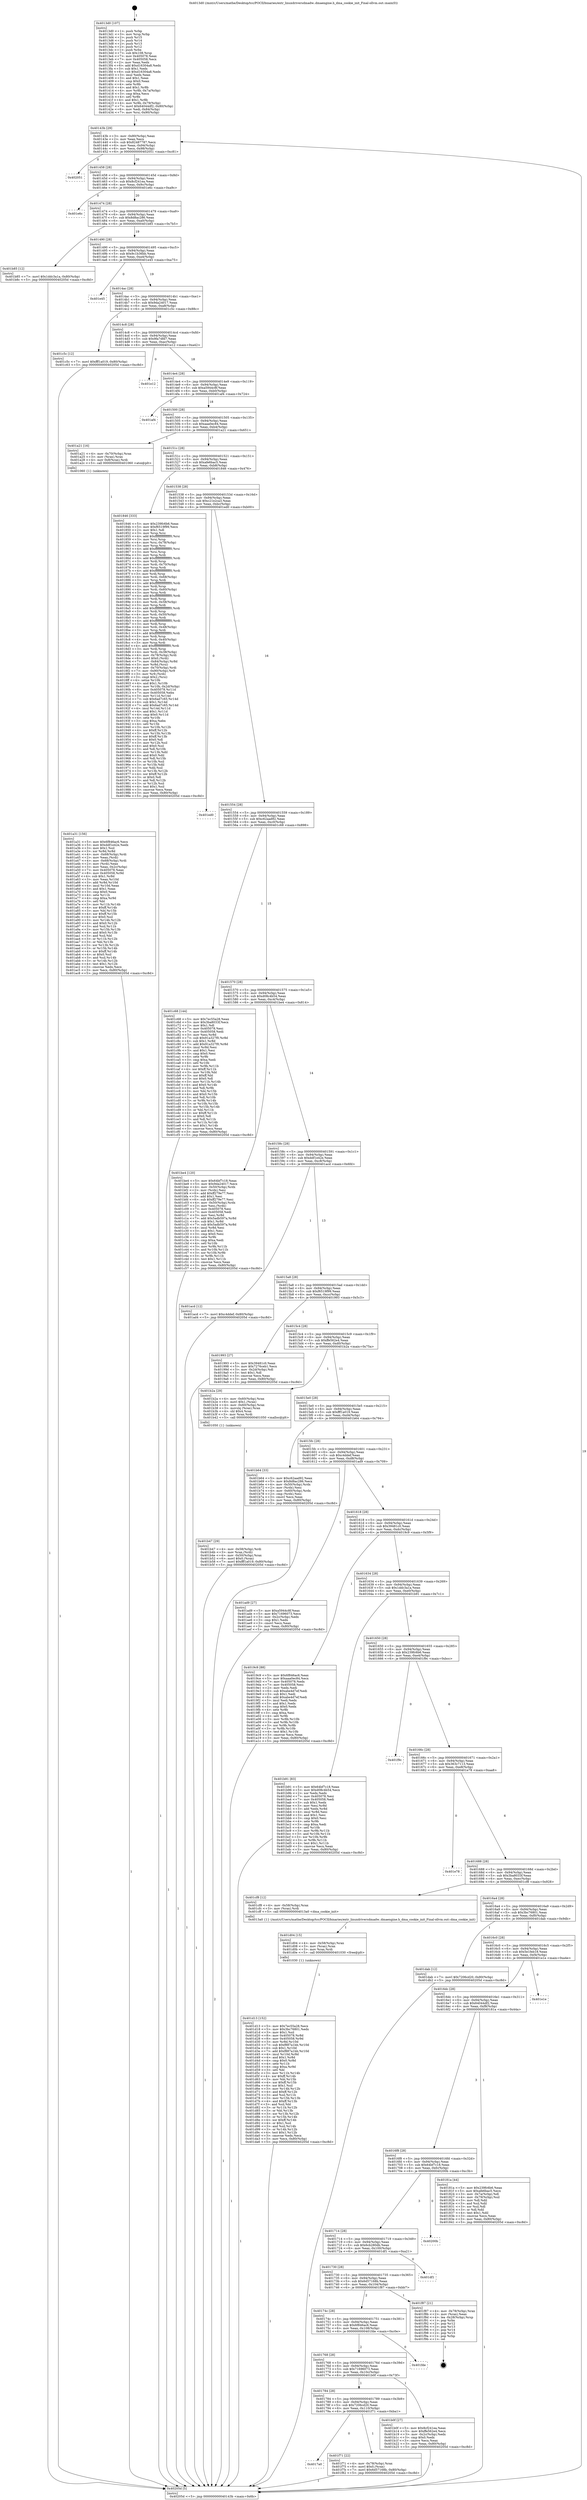 digraph "0x4013d0" {
  label = "0x4013d0 (/mnt/c/Users/mathe/Desktop/tcc/POCII/binaries/extr_linuxdriversdmadw..dmaengine.h_dma_cookie_init_Final-ollvm.out::main(0))"
  labelloc = "t"
  node[shape=record]

  Entry [label="",width=0.3,height=0.3,shape=circle,fillcolor=black,style=filled]
  "0x40143b" [label="{
     0x40143b [29]\l
     | [instrs]\l
     &nbsp;&nbsp;0x40143b \<+3\>: mov -0x80(%rbp),%eax\l
     &nbsp;&nbsp;0x40143e \<+2\>: mov %eax,%ecx\l
     &nbsp;&nbsp;0x401440 \<+6\>: sub $0x82487787,%ecx\l
     &nbsp;&nbsp;0x401446 \<+6\>: mov %eax,-0x94(%rbp)\l
     &nbsp;&nbsp;0x40144c \<+6\>: mov %ecx,-0x98(%rbp)\l
     &nbsp;&nbsp;0x401452 \<+6\>: je 0000000000402051 \<main+0xc81\>\l
  }"]
  "0x402051" [label="{
     0x402051\l
  }", style=dashed]
  "0x401458" [label="{
     0x401458 [28]\l
     | [instrs]\l
     &nbsp;&nbsp;0x401458 \<+5\>: jmp 000000000040145d \<main+0x8d\>\l
     &nbsp;&nbsp;0x40145d \<+6\>: mov -0x94(%rbp),%eax\l
     &nbsp;&nbsp;0x401463 \<+5\>: sub $0x8cf241ea,%eax\l
     &nbsp;&nbsp;0x401468 \<+6\>: mov %eax,-0x9c(%rbp)\l
     &nbsp;&nbsp;0x40146e \<+6\>: je 0000000000401e6c \<main+0xa9c\>\l
  }"]
  Exit [label="",width=0.3,height=0.3,shape=circle,fillcolor=black,style=filled,peripheries=2]
  "0x401e6c" [label="{
     0x401e6c\l
  }", style=dashed]
  "0x401474" [label="{
     0x401474 [28]\l
     | [instrs]\l
     &nbsp;&nbsp;0x401474 \<+5\>: jmp 0000000000401479 \<main+0xa9\>\l
     &nbsp;&nbsp;0x401479 \<+6\>: mov -0x94(%rbp),%eax\l
     &nbsp;&nbsp;0x40147f \<+5\>: sub $0x8d8ac286,%eax\l
     &nbsp;&nbsp;0x401484 \<+6\>: mov %eax,-0xa0(%rbp)\l
     &nbsp;&nbsp;0x40148a \<+6\>: je 0000000000401b85 \<main+0x7b5\>\l
  }"]
  "0x4017a0" [label="{
     0x4017a0\l
  }", style=dashed]
  "0x401b85" [label="{
     0x401b85 [12]\l
     | [instrs]\l
     &nbsp;&nbsp;0x401b85 \<+7\>: movl $0x1ddc3a1a,-0x80(%rbp)\l
     &nbsp;&nbsp;0x401b8c \<+5\>: jmp 000000000040205d \<main+0xc8d\>\l
  }"]
  "0x401490" [label="{
     0x401490 [28]\l
     | [instrs]\l
     &nbsp;&nbsp;0x401490 \<+5\>: jmp 0000000000401495 \<main+0xc5\>\l
     &nbsp;&nbsp;0x401495 \<+6\>: mov -0x94(%rbp),%eax\l
     &nbsp;&nbsp;0x40149b \<+5\>: sub $0x9c1b36bb,%eax\l
     &nbsp;&nbsp;0x4014a0 \<+6\>: mov %eax,-0xa4(%rbp)\l
     &nbsp;&nbsp;0x4014a6 \<+6\>: je 0000000000401e45 \<main+0xa75\>\l
  }"]
  "0x401f71" [label="{
     0x401f71 [22]\l
     | [instrs]\l
     &nbsp;&nbsp;0x401f71 \<+4\>: mov -0x78(%rbp),%rax\l
     &nbsp;&nbsp;0x401f75 \<+6\>: movl $0x0,(%rax)\l
     &nbsp;&nbsp;0x401f7b \<+7\>: movl $0x6d57168b,-0x80(%rbp)\l
     &nbsp;&nbsp;0x401f82 \<+5\>: jmp 000000000040205d \<main+0xc8d\>\l
  }"]
  "0x401e45" [label="{
     0x401e45\l
  }", style=dashed]
  "0x4014ac" [label="{
     0x4014ac [28]\l
     | [instrs]\l
     &nbsp;&nbsp;0x4014ac \<+5\>: jmp 00000000004014b1 \<main+0xe1\>\l
     &nbsp;&nbsp;0x4014b1 \<+6\>: mov -0x94(%rbp),%eax\l
     &nbsp;&nbsp;0x4014b7 \<+5\>: sub $0x9da24017,%eax\l
     &nbsp;&nbsp;0x4014bc \<+6\>: mov %eax,-0xa8(%rbp)\l
     &nbsp;&nbsp;0x4014c2 \<+6\>: je 0000000000401c5c \<main+0x88c\>\l
  }"]
  "0x401d13" [label="{
     0x401d13 [152]\l
     | [instrs]\l
     &nbsp;&nbsp;0x401d13 \<+5\>: mov $0x7ec55a28,%ecx\l
     &nbsp;&nbsp;0x401d18 \<+5\>: mov $0x3bc76801,%edx\l
     &nbsp;&nbsp;0x401d1d \<+3\>: mov $0x1,%sil\l
     &nbsp;&nbsp;0x401d20 \<+8\>: mov 0x405078,%r8d\l
     &nbsp;&nbsp;0x401d28 \<+8\>: mov 0x405058,%r9d\l
     &nbsp;&nbsp;0x401d30 \<+3\>: mov %r8d,%r10d\l
     &nbsp;&nbsp;0x401d33 \<+7\>: sub $0xf887a1bb,%r10d\l
     &nbsp;&nbsp;0x401d3a \<+4\>: sub $0x1,%r10d\l
     &nbsp;&nbsp;0x401d3e \<+7\>: add $0xf887a1bb,%r10d\l
     &nbsp;&nbsp;0x401d45 \<+4\>: imul %r10d,%r8d\l
     &nbsp;&nbsp;0x401d49 \<+4\>: and $0x1,%r8d\l
     &nbsp;&nbsp;0x401d4d \<+4\>: cmp $0x0,%r8d\l
     &nbsp;&nbsp;0x401d51 \<+4\>: sete %r11b\l
     &nbsp;&nbsp;0x401d55 \<+4\>: cmp $0xa,%r9d\l
     &nbsp;&nbsp;0x401d59 \<+3\>: setl %bl\l
     &nbsp;&nbsp;0x401d5c \<+3\>: mov %r11b,%r14b\l
     &nbsp;&nbsp;0x401d5f \<+4\>: xor $0xff,%r14b\l
     &nbsp;&nbsp;0x401d63 \<+3\>: mov %bl,%r15b\l
     &nbsp;&nbsp;0x401d66 \<+4\>: xor $0xff,%r15b\l
     &nbsp;&nbsp;0x401d6a \<+4\>: xor $0x1,%sil\l
     &nbsp;&nbsp;0x401d6e \<+3\>: mov %r14b,%r12b\l
     &nbsp;&nbsp;0x401d71 \<+4\>: and $0xff,%r12b\l
     &nbsp;&nbsp;0x401d75 \<+3\>: and %sil,%r11b\l
     &nbsp;&nbsp;0x401d78 \<+3\>: mov %r15b,%r13b\l
     &nbsp;&nbsp;0x401d7b \<+4\>: and $0xff,%r13b\l
     &nbsp;&nbsp;0x401d7f \<+3\>: and %sil,%bl\l
     &nbsp;&nbsp;0x401d82 \<+3\>: or %r11b,%r12b\l
     &nbsp;&nbsp;0x401d85 \<+3\>: or %bl,%r13b\l
     &nbsp;&nbsp;0x401d88 \<+3\>: xor %r13b,%r12b\l
     &nbsp;&nbsp;0x401d8b \<+3\>: or %r15b,%r14b\l
     &nbsp;&nbsp;0x401d8e \<+4\>: xor $0xff,%r14b\l
     &nbsp;&nbsp;0x401d92 \<+4\>: or $0x1,%sil\l
     &nbsp;&nbsp;0x401d96 \<+3\>: and %sil,%r14b\l
     &nbsp;&nbsp;0x401d99 \<+3\>: or %r14b,%r12b\l
     &nbsp;&nbsp;0x401d9c \<+4\>: test $0x1,%r12b\l
     &nbsp;&nbsp;0x401da0 \<+3\>: cmovne %edx,%ecx\l
     &nbsp;&nbsp;0x401da3 \<+3\>: mov %ecx,-0x80(%rbp)\l
     &nbsp;&nbsp;0x401da6 \<+5\>: jmp 000000000040205d \<main+0xc8d\>\l
  }"]
  "0x401c5c" [label="{
     0x401c5c [12]\l
     | [instrs]\l
     &nbsp;&nbsp;0x401c5c \<+7\>: movl $0xfff1a019,-0x80(%rbp)\l
     &nbsp;&nbsp;0x401c63 \<+5\>: jmp 000000000040205d \<main+0xc8d\>\l
  }"]
  "0x4014c8" [label="{
     0x4014c8 [28]\l
     | [instrs]\l
     &nbsp;&nbsp;0x4014c8 \<+5\>: jmp 00000000004014cd \<main+0xfd\>\l
     &nbsp;&nbsp;0x4014cd \<+6\>: mov -0x94(%rbp),%eax\l
     &nbsp;&nbsp;0x4014d3 \<+5\>: sub $0x9fa7dfd7,%eax\l
     &nbsp;&nbsp;0x4014d8 \<+6\>: mov %eax,-0xac(%rbp)\l
     &nbsp;&nbsp;0x4014de \<+6\>: je 0000000000401e12 \<main+0xa42\>\l
  }"]
  "0x401d04" [label="{
     0x401d04 [15]\l
     | [instrs]\l
     &nbsp;&nbsp;0x401d04 \<+4\>: mov -0x58(%rbp),%rax\l
     &nbsp;&nbsp;0x401d08 \<+3\>: mov (%rax),%rax\l
     &nbsp;&nbsp;0x401d0b \<+3\>: mov %rax,%rdi\l
     &nbsp;&nbsp;0x401d0e \<+5\>: call 0000000000401030 \<free@plt\>\l
     | [calls]\l
     &nbsp;&nbsp;0x401030 \{1\} (unknown)\l
  }"]
  "0x401e12" [label="{
     0x401e12\l
  }", style=dashed]
  "0x4014e4" [label="{
     0x4014e4 [28]\l
     | [instrs]\l
     &nbsp;&nbsp;0x4014e4 \<+5\>: jmp 00000000004014e9 \<main+0x119\>\l
     &nbsp;&nbsp;0x4014e9 \<+6\>: mov -0x94(%rbp),%eax\l
     &nbsp;&nbsp;0x4014ef \<+5\>: sub $0xa5944c8f,%eax\l
     &nbsp;&nbsp;0x4014f4 \<+6\>: mov %eax,-0xb0(%rbp)\l
     &nbsp;&nbsp;0x4014fa \<+6\>: je 0000000000401af4 \<main+0x724\>\l
  }"]
  "0x401b47" [label="{
     0x401b47 [29]\l
     | [instrs]\l
     &nbsp;&nbsp;0x401b47 \<+4\>: mov -0x58(%rbp),%rdi\l
     &nbsp;&nbsp;0x401b4b \<+3\>: mov %rax,(%rdi)\l
     &nbsp;&nbsp;0x401b4e \<+4\>: mov -0x50(%rbp),%rax\l
     &nbsp;&nbsp;0x401b52 \<+6\>: movl $0x0,(%rax)\l
     &nbsp;&nbsp;0x401b58 \<+7\>: movl $0xfff1a019,-0x80(%rbp)\l
     &nbsp;&nbsp;0x401b5f \<+5\>: jmp 000000000040205d \<main+0xc8d\>\l
  }"]
  "0x401af4" [label="{
     0x401af4\l
  }", style=dashed]
  "0x401500" [label="{
     0x401500 [28]\l
     | [instrs]\l
     &nbsp;&nbsp;0x401500 \<+5\>: jmp 0000000000401505 \<main+0x135\>\l
     &nbsp;&nbsp;0x401505 \<+6\>: mov -0x94(%rbp),%eax\l
     &nbsp;&nbsp;0x40150b \<+5\>: sub $0xaaa0ec84,%eax\l
     &nbsp;&nbsp;0x401510 \<+6\>: mov %eax,-0xb4(%rbp)\l
     &nbsp;&nbsp;0x401516 \<+6\>: je 0000000000401a21 \<main+0x651\>\l
  }"]
  "0x401784" [label="{
     0x401784 [28]\l
     | [instrs]\l
     &nbsp;&nbsp;0x401784 \<+5\>: jmp 0000000000401789 \<main+0x3b9\>\l
     &nbsp;&nbsp;0x401789 \<+6\>: mov -0x94(%rbp),%eax\l
     &nbsp;&nbsp;0x40178f \<+5\>: sub $0x7206cd20,%eax\l
     &nbsp;&nbsp;0x401794 \<+6\>: mov %eax,-0x110(%rbp)\l
     &nbsp;&nbsp;0x40179a \<+6\>: je 0000000000401f71 \<main+0xba1\>\l
  }"]
  "0x401a21" [label="{
     0x401a21 [16]\l
     | [instrs]\l
     &nbsp;&nbsp;0x401a21 \<+4\>: mov -0x70(%rbp),%rax\l
     &nbsp;&nbsp;0x401a25 \<+3\>: mov (%rax),%rax\l
     &nbsp;&nbsp;0x401a28 \<+4\>: mov 0x8(%rax),%rdi\l
     &nbsp;&nbsp;0x401a2c \<+5\>: call 0000000000401060 \<atoi@plt\>\l
     | [calls]\l
     &nbsp;&nbsp;0x401060 \{1\} (unknown)\l
  }"]
  "0x40151c" [label="{
     0x40151c [28]\l
     | [instrs]\l
     &nbsp;&nbsp;0x40151c \<+5\>: jmp 0000000000401521 \<main+0x151\>\l
     &nbsp;&nbsp;0x401521 \<+6\>: mov -0x94(%rbp),%eax\l
     &nbsp;&nbsp;0x401527 \<+5\>: sub $0xafe6bac5,%eax\l
     &nbsp;&nbsp;0x40152c \<+6\>: mov %eax,-0xb8(%rbp)\l
     &nbsp;&nbsp;0x401532 \<+6\>: je 0000000000401846 \<main+0x476\>\l
  }"]
  "0x401b0f" [label="{
     0x401b0f [27]\l
     | [instrs]\l
     &nbsp;&nbsp;0x401b0f \<+5\>: mov $0x8cf241ea,%eax\l
     &nbsp;&nbsp;0x401b14 \<+5\>: mov $0xffe562e4,%ecx\l
     &nbsp;&nbsp;0x401b19 \<+3\>: mov -0x2c(%rbp),%edx\l
     &nbsp;&nbsp;0x401b1c \<+3\>: cmp $0x0,%edx\l
     &nbsp;&nbsp;0x401b1f \<+3\>: cmove %ecx,%eax\l
     &nbsp;&nbsp;0x401b22 \<+3\>: mov %eax,-0x80(%rbp)\l
     &nbsp;&nbsp;0x401b25 \<+5\>: jmp 000000000040205d \<main+0xc8d\>\l
  }"]
  "0x401846" [label="{
     0x401846 [333]\l
     | [instrs]\l
     &nbsp;&nbsp;0x401846 \<+5\>: mov $0x239fc6b6,%eax\l
     &nbsp;&nbsp;0x40184b \<+5\>: mov $0xf6519f99,%ecx\l
     &nbsp;&nbsp;0x401850 \<+2\>: mov $0x1,%dl\l
     &nbsp;&nbsp;0x401852 \<+3\>: mov %rsp,%rsi\l
     &nbsp;&nbsp;0x401855 \<+4\>: add $0xfffffffffffffff0,%rsi\l
     &nbsp;&nbsp;0x401859 \<+3\>: mov %rsi,%rsp\l
     &nbsp;&nbsp;0x40185c \<+4\>: mov %rsi,-0x78(%rbp)\l
     &nbsp;&nbsp;0x401860 \<+3\>: mov %rsp,%rsi\l
     &nbsp;&nbsp;0x401863 \<+4\>: add $0xfffffffffffffff0,%rsi\l
     &nbsp;&nbsp;0x401867 \<+3\>: mov %rsi,%rsp\l
     &nbsp;&nbsp;0x40186a \<+3\>: mov %rsp,%rdi\l
     &nbsp;&nbsp;0x40186d \<+4\>: add $0xfffffffffffffff0,%rdi\l
     &nbsp;&nbsp;0x401871 \<+3\>: mov %rdi,%rsp\l
     &nbsp;&nbsp;0x401874 \<+4\>: mov %rdi,-0x70(%rbp)\l
     &nbsp;&nbsp;0x401878 \<+3\>: mov %rsp,%rdi\l
     &nbsp;&nbsp;0x40187b \<+4\>: add $0xfffffffffffffff0,%rdi\l
     &nbsp;&nbsp;0x40187f \<+3\>: mov %rdi,%rsp\l
     &nbsp;&nbsp;0x401882 \<+4\>: mov %rdi,-0x68(%rbp)\l
     &nbsp;&nbsp;0x401886 \<+3\>: mov %rsp,%rdi\l
     &nbsp;&nbsp;0x401889 \<+4\>: add $0xfffffffffffffff0,%rdi\l
     &nbsp;&nbsp;0x40188d \<+3\>: mov %rdi,%rsp\l
     &nbsp;&nbsp;0x401890 \<+4\>: mov %rdi,-0x60(%rbp)\l
     &nbsp;&nbsp;0x401894 \<+3\>: mov %rsp,%rdi\l
     &nbsp;&nbsp;0x401897 \<+4\>: add $0xfffffffffffffff0,%rdi\l
     &nbsp;&nbsp;0x40189b \<+3\>: mov %rdi,%rsp\l
     &nbsp;&nbsp;0x40189e \<+4\>: mov %rdi,-0x58(%rbp)\l
     &nbsp;&nbsp;0x4018a2 \<+3\>: mov %rsp,%rdi\l
     &nbsp;&nbsp;0x4018a5 \<+4\>: add $0xfffffffffffffff0,%rdi\l
     &nbsp;&nbsp;0x4018a9 \<+3\>: mov %rdi,%rsp\l
     &nbsp;&nbsp;0x4018ac \<+4\>: mov %rdi,-0x50(%rbp)\l
     &nbsp;&nbsp;0x4018b0 \<+3\>: mov %rsp,%rdi\l
     &nbsp;&nbsp;0x4018b3 \<+4\>: add $0xfffffffffffffff0,%rdi\l
     &nbsp;&nbsp;0x4018b7 \<+3\>: mov %rdi,%rsp\l
     &nbsp;&nbsp;0x4018ba \<+4\>: mov %rdi,-0x48(%rbp)\l
     &nbsp;&nbsp;0x4018be \<+3\>: mov %rsp,%rdi\l
     &nbsp;&nbsp;0x4018c1 \<+4\>: add $0xfffffffffffffff0,%rdi\l
     &nbsp;&nbsp;0x4018c5 \<+3\>: mov %rdi,%rsp\l
     &nbsp;&nbsp;0x4018c8 \<+4\>: mov %rdi,-0x40(%rbp)\l
     &nbsp;&nbsp;0x4018cc \<+3\>: mov %rsp,%rdi\l
     &nbsp;&nbsp;0x4018cf \<+4\>: add $0xfffffffffffffff0,%rdi\l
     &nbsp;&nbsp;0x4018d3 \<+3\>: mov %rdi,%rsp\l
     &nbsp;&nbsp;0x4018d6 \<+4\>: mov %rdi,-0x38(%rbp)\l
     &nbsp;&nbsp;0x4018da \<+4\>: mov -0x78(%rbp),%rdi\l
     &nbsp;&nbsp;0x4018de \<+6\>: movl $0x0,(%rdi)\l
     &nbsp;&nbsp;0x4018e4 \<+7\>: mov -0x84(%rbp),%r8d\l
     &nbsp;&nbsp;0x4018eb \<+3\>: mov %r8d,(%rsi)\l
     &nbsp;&nbsp;0x4018ee \<+4\>: mov -0x70(%rbp),%rdi\l
     &nbsp;&nbsp;0x4018f2 \<+7\>: mov -0x90(%rbp),%r9\l
     &nbsp;&nbsp;0x4018f9 \<+3\>: mov %r9,(%rdi)\l
     &nbsp;&nbsp;0x4018fc \<+3\>: cmpl $0x2,(%rsi)\l
     &nbsp;&nbsp;0x4018ff \<+4\>: setne %r10b\l
     &nbsp;&nbsp;0x401903 \<+4\>: and $0x1,%r10b\l
     &nbsp;&nbsp;0x401907 \<+4\>: mov %r10b,-0x2d(%rbp)\l
     &nbsp;&nbsp;0x40190b \<+8\>: mov 0x405078,%r11d\l
     &nbsp;&nbsp;0x401913 \<+7\>: mov 0x405058,%ebx\l
     &nbsp;&nbsp;0x40191a \<+3\>: mov %r11d,%r14d\l
     &nbsp;&nbsp;0x40191d \<+7\>: sub $0x6ad7c65,%r14d\l
     &nbsp;&nbsp;0x401924 \<+4\>: sub $0x1,%r14d\l
     &nbsp;&nbsp;0x401928 \<+7\>: add $0x6ad7c65,%r14d\l
     &nbsp;&nbsp;0x40192f \<+4\>: imul %r14d,%r11d\l
     &nbsp;&nbsp;0x401933 \<+4\>: and $0x1,%r11d\l
     &nbsp;&nbsp;0x401937 \<+4\>: cmp $0x0,%r11d\l
     &nbsp;&nbsp;0x40193b \<+4\>: sete %r10b\l
     &nbsp;&nbsp;0x40193f \<+3\>: cmp $0xa,%ebx\l
     &nbsp;&nbsp;0x401942 \<+4\>: setl %r15b\l
     &nbsp;&nbsp;0x401946 \<+3\>: mov %r10b,%r12b\l
     &nbsp;&nbsp;0x401949 \<+4\>: xor $0xff,%r12b\l
     &nbsp;&nbsp;0x40194d \<+3\>: mov %r15b,%r13b\l
     &nbsp;&nbsp;0x401950 \<+4\>: xor $0xff,%r13b\l
     &nbsp;&nbsp;0x401954 \<+3\>: xor $0x0,%dl\l
     &nbsp;&nbsp;0x401957 \<+3\>: mov %r12b,%sil\l
     &nbsp;&nbsp;0x40195a \<+4\>: and $0x0,%sil\l
     &nbsp;&nbsp;0x40195e \<+3\>: and %dl,%r10b\l
     &nbsp;&nbsp;0x401961 \<+3\>: mov %r13b,%dil\l
     &nbsp;&nbsp;0x401964 \<+4\>: and $0x0,%dil\l
     &nbsp;&nbsp;0x401968 \<+3\>: and %dl,%r15b\l
     &nbsp;&nbsp;0x40196b \<+3\>: or %r10b,%sil\l
     &nbsp;&nbsp;0x40196e \<+3\>: or %r15b,%dil\l
     &nbsp;&nbsp;0x401971 \<+3\>: xor %dil,%sil\l
     &nbsp;&nbsp;0x401974 \<+3\>: or %r13b,%r12b\l
     &nbsp;&nbsp;0x401977 \<+4\>: xor $0xff,%r12b\l
     &nbsp;&nbsp;0x40197b \<+3\>: or $0x0,%dl\l
     &nbsp;&nbsp;0x40197e \<+3\>: and %dl,%r12b\l
     &nbsp;&nbsp;0x401981 \<+3\>: or %r12b,%sil\l
     &nbsp;&nbsp;0x401984 \<+4\>: test $0x1,%sil\l
     &nbsp;&nbsp;0x401988 \<+3\>: cmovne %ecx,%eax\l
     &nbsp;&nbsp;0x40198b \<+3\>: mov %eax,-0x80(%rbp)\l
     &nbsp;&nbsp;0x40198e \<+5\>: jmp 000000000040205d \<main+0xc8d\>\l
  }"]
  "0x401538" [label="{
     0x401538 [28]\l
     | [instrs]\l
     &nbsp;&nbsp;0x401538 \<+5\>: jmp 000000000040153d \<main+0x16d\>\l
     &nbsp;&nbsp;0x40153d \<+6\>: mov -0x94(%rbp),%eax\l
     &nbsp;&nbsp;0x401543 \<+5\>: sub $0xc21e2ca3,%eax\l
     &nbsp;&nbsp;0x401548 \<+6\>: mov %eax,-0xbc(%rbp)\l
     &nbsp;&nbsp;0x40154e \<+6\>: je 0000000000401ed0 \<main+0xb00\>\l
  }"]
  "0x401768" [label="{
     0x401768 [28]\l
     | [instrs]\l
     &nbsp;&nbsp;0x401768 \<+5\>: jmp 000000000040176d \<main+0x39d\>\l
     &nbsp;&nbsp;0x40176d \<+6\>: mov -0x94(%rbp),%eax\l
     &nbsp;&nbsp;0x401773 \<+5\>: sub $0x71696073,%eax\l
     &nbsp;&nbsp;0x401778 \<+6\>: mov %eax,-0x10c(%rbp)\l
     &nbsp;&nbsp;0x40177e \<+6\>: je 0000000000401b0f \<main+0x73f\>\l
  }"]
  "0x401ed0" [label="{
     0x401ed0\l
  }", style=dashed]
  "0x401554" [label="{
     0x401554 [28]\l
     | [instrs]\l
     &nbsp;&nbsp;0x401554 \<+5\>: jmp 0000000000401559 \<main+0x189\>\l
     &nbsp;&nbsp;0x401559 \<+6\>: mov -0x94(%rbp),%eax\l
     &nbsp;&nbsp;0x40155f \<+5\>: sub $0xc62aad92,%eax\l
     &nbsp;&nbsp;0x401564 \<+6\>: mov %eax,-0xc0(%rbp)\l
     &nbsp;&nbsp;0x40156a \<+6\>: je 0000000000401c68 \<main+0x898\>\l
  }"]
  "0x401fde" [label="{
     0x401fde\l
  }", style=dashed]
  "0x401c68" [label="{
     0x401c68 [144]\l
     | [instrs]\l
     &nbsp;&nbsp;0x401c68 \<+5\>: mov $0x7ec55a28,%eax\l
     &nbsp;&nbsp;0x401c6d \<+5\>: mov $0x3ba8033f,%ecx\l
     &nbsp;&nbsp;0x401c72 \<+2\>: mov $0x1,%dl\l
     &nbsp;&nbsp;0x401c74 \<+7\>: mov 0x405078,%esi\l
     &nbsp;&nbsp;0x401c7b \<+7\>: mov 0x405058,%edi\l
     &nbsp;&nbsp;0x401c82 \<+3\>: mov %esi,%r8d\l
     &nbsp;&nbsp;0x401c85 \<+7\>: sub $0x91a327f0,%r8d\l
     &nbsp;&nbsp;0x401c8c \<+4\>: sub $0x1,%r8d\l
     &nbsp;&nbsp;0x401c90 \<+7\>: add $0x91a327f0,%r8d\l
     &nbsp;&nbsp;0x401c97 \<+4\>: imul %r8d,%esi\l
     &nbsp;&nbsp;0x401c9b \<+3\>: and $0x1,%esi\l
     &nbsp;&nbsp;0x401c9e \<+3\>: cmp $0x0,%esi\l
     &nbsp;&nbsp;0x401ca1 \<+4\>: sete %r9b\l
     &nbsp;&nbsp;0x401ca5 \<+3\>: cmp $0xa,%edi\l
     &nbsp;&nbsp;0x401ca8 \<+4\>: setl %r10b\l
     &nbsp;&nbsp;0x401cac \<+3\>: mov %r9b,%r11b\l
     &nbsp;&nbsp;0x401caf \<+4\>: xor $0xff,%r11b\l
     &nbsp;&nbsp;0x401cb3 \<+3\>: mov %r10b,%bl\l
     &nbsp;&nbsp;0x401cb6 \<+3\>: xor $0xff,%bl\l
     &nbsp;&nbsp;0x401cb9 \<+3\>: xor $0x0,%dl\l
     &nbsp;&nbsp;0x401cbc \<+3\>: mov %r11b,%r14b\l
     &nbsp;&nbsp;0x401cbf \<+4\>: and $0x0,%r14b\l
     &nbsp;&nbsp;0x401cc3 \<+3\>: and %dl,%r9b\l
     &nbsp;&nbsp;0x401cc6 \<+3\>: mov %bl,%r15b\l
     &nbsp;&nbsp;0x401cc9 \<+4\>: and $0x0,%r15b\l
     &nbsp;&nbsp;0x401ccd \<+3\>: and %dl,%r10b\l
     &nbsp;&nbsp;0x401cd0 \<+3\>: or %r9b,%r14b\l
     &nbsp;&nbsp;0x401cd3 \<+3\>: or %r10b,%r15b\l
     &nbsp;&nbsp;0x401cd6 \<+3\>: xor %r15b,%r14b\l
     &nbsp;&nbsp;0x401cd9 \<+3\>: or %bl,%r11b\l
     &nbsp;&nbsp;0x401cdc \<+4\>: xor $0xff,%r11b\l
     &nbsp;&nbsp;0x401ce0 \<+3\>: or $0x0,%dl\l
     &nbsp;&nbsp;0x401ce3 \<+3\>: and %dl,%r11b\l
     &nbsp;&nbsp;0x401ce6 \<+3\>: or %r11b,%r14b\l
     &nbsp;&nbsp;0x401ce9 \<+4\>: test $0x1,%r14b\l
     &nbsp;&nbsp;0x401ced \<+3\>: cmovne %ecx,%eax\l
     &nbsp;&nbsp;0x401cf0 \<+3\>: mov %eax,-0x80(%rbp)\l
     &nbsp;&nbsp;0x401cf3 \<+5\>: jmp 000000000040205d \<main+0xc8d\>\l
  }"]
  "0x401570" [label="{
     0x401570 [28]\l
     | [instrs]\l
     &nbsp;&nbsp;0x401570 \<+5\>: jmp 0000000000401575 \<main+0x1a5\>\l
     &nbsp;&nbsp;0x401575 \<+6\>: mov -0x94(%rbp),%eax\l
     &nbsp;&nbsp;0x40157b \<+5\>: sub $0xd08c4b54,%eax\l
     &nbsp;&nbsp;0x401580 \<+6\>: mov %eax,-0xc4(%rbp)\l
     &nbsp;&nbsp;0x401586 \<+6\>: je 0000000000401be4 \<main+0x814\>\l
  }"]
  "0x40174c" [label="{
     0x40174c [28]\l
     | [instrs]\l
     &nbsp;&nbsp;0x40174c \<+5\>: jmp 0000000000401751 \<main+0x381\>\l
     &nbsp;&nbsp;0x401751 \<+6\>: mov -0x94(%rbp),%eax\l
     &nbsp;&nbsp;0x401757 \<+5\>: sub $0x6f846ac6,%eax\l
     &nbsp;&nbsp;0x40175c \<+6\>: mov %eax,-0x108(%rbp)\l
     &nbsp;&nbsp;0x401762 \<+6\>: je 0000000000401fde \<main+0xc0e\>\l
  }"]
  "0x401be4" [label="{
     0x401be4 [120]\l
     | [instrs]\l
     &nbsp;&nbsp;0x401be4 \<+5\>: mov $0x64bf7c18,%eax\l
     &nbsp;&nbsp;0x401be9 \<+5\>: mov $0x9da24017,%ecx\l
     &nbsp;&nbsp;0x401bee \<+4\>: mov -0x50(%rbp),%rdx\l
     &nbsp;&nbsp;0x401bf2 \<+2\>: mov (%rdx),%esi\l
     &nbsp;&nbsp;0x401bf4 \<+6\>: add $0xff279e77,%esi\l
     &nbsp;&nbsp;0x401bfa \<+3\>: add $0x1,%esi\l
     &nbsp;&nbsp;0x401bfd \<+6\>: sub $0xff279e77,%esi\l
     &nbsp;&nbsp;0x401c03 \<+4\>: mov -0x50(%rbp),%rdx\l
     &nbsp;&nbsp;0x401c07 \<+2\>: mov %esi,(%rdx)\l
     &nbsp;&nbsp;0x401c09 \<+7\>: mov 0x405078,%esi\l
     &nbsp;&nbsp;0x401c10 \<+7\>: mov 0x405058,%edi\l
     &nbsp;&nbsp;0x401c17 \<+3\>: mov %esi,%r8d\l
     &nbsp;&nbsp;0x401c1a \<+7\>: add $0x5adb597a,%r8d\l
     &nbsp;&nbsp;0x401c21 \<+4\>: sub $0x1,%r8d\l
     &nbsp;&nbsp;0x401c25 \<+7\>: sub $0x5adb597a,%r8d\l
     &nbsp;&nbsp;0x401c2c \<+4\>: imul %r8d,%esi\l
     &nbsp;&nbsp;0x401c30 \<+3\>: and $0x1,%esi\l
     &nbsp;&nbsp;0x401c33 \<+3\>: cmp $0x0,%esi\l
     &nbsp;&nbsp;0x401c36 \<+4\>: sete %r9b\l
     &nbsp;&nbsp;0x401c3a \<+3\>: cmp $0xa,%edi\l
     &nbsp;&nbsp;0x401c3d \<+4\>: setl %r10b\l
     &nbsp;&nbsp;0x401c41 \<+3\>: mov %r9b,%r11b\l
     &nbsp;&nbsp;0x401c44 \<+3\>: and %r10b,%r11b\l
     &nbsp;&nbsp;0x401c47 \<+3\>: xor %r10b,%r9b\l
     &nbsp;&nbsp;0x401c4a \<+3\>: or %r9b,%r11b\l
     &nbsp;&nbsp;0x401c4d \<+4\>: test $0x1,%r11b\l
     &nbsp;&nbsp;0x401c51 \<+3\>: cmovne %ecx,%eax\l
     &nbsp;&nbsp;0x401c54 \<+3\>: mov %eax,-0x80(%rbp)\l
     &nbsp;&nbsp;0x401c57 \<+5\>: jmp 000000000040205d \<main+0xc8d\>\l
  }"]
  "0x40158c" [label="{
     0x40158c [28]\l
     | [instrs]\l
     &nbsp;&nbsp;0x40158c \<+5\>: jmp 0000000000401591 \<main+0x1c1\>\l
     &nbsp;&nbsp;0x401591 \<+6\>: mov -0x94(%rbp),%eax\l
     &nbsp;&nbsp;0x401597 \<+5\>: sub $0xddf1e42e,%eax\l
     &nbsp;&nbsp;0x40159c \<+6\>: mov %eax,-0xc8(%rbp)\l
     &nbsp;&nbsp;0x4015a2 \<+6\>: je 0000000000401acd \<main+0x6fd\>\l
  }"]
  "0x401f87" [label="{
     0x401f87 [21]\l
     | [instrs]\l
     &nbsp;&nbsp;0x401f87 \<+4\>: mov -0x78(%rbp),%rax\l
     &nbsp;&nbsp;0x401f8b \<+2\>: mov (%rax),%eax\l
     &nbsp;&nbsp;0x401f8d \<+4\>: lea -0x28(%rbp),%rsp\l
     &nbsp;&nbsp;0x401f91 \<+1\>: pop %rbx\l
     &nbsp;&nbsp;0x401f92 \<+2\>: pop %r12\l
     &nbsp;&nbsp;0x401f94 \<+2\>: pop %r13\l
     &nbsp;&nbsp;0x401f96 \<+2\>: pop %r14\l
     &nbsp;&nbsp;0x401f98 \<+2\>: pop %r15\l
     &nbsp;&nbsp;0x401f9a \<+1\>: pop %rbp\l
     &nbsp;&nbsp;0x401f9b \<+1\>: ret\l
  }"]
  "0x401acd" [label="{
     0x401acd [12]\l
     | [instrs]\l
     &nbsp;&nbsp;0x401acd \<+7\>: movl $0xc4ddef,-0x80(%rbp)\l
     &nbsp;&nbsp;0x401ad4 \<+5\>: jmp 000000000040205d \<main+0xc8d\>\l
  }"]
  "0x4015a8" [label="{
     0x4015a8 [28]\l
     | [instrs]\l
     &nbsp;&nbsp;0x4015a8 \<+5\>: jmp 00000000004015ad \<main+0x1dd\>\l
     &nbsp;&nbsp;0x4015ad \<+6\>: mov -0x94(%rbp),%eax\l
     &nbsp;&nbsp;0x4015b3 \<+5\>: sub $0xf6519f99,%eax\l
     &nbsp;&nbsp;0x4015b8 \<+6\>: mov %eax,-0xcc(%rbp)\l
     &nbsp;&nbsp;0x4015be \<+6\>: je 0000000000401993 \<main+0x5c3\>\l
  }"]
  "0x401730" [label="{
     0x401730 [28]\l
     | [instrs]\l
     &nbsp;&nbsp;0x401730 \<+5\>: jmp 0000000000401735 \<main+0x365\>\l
     &nbsp;&nbsp;0x401735 \<+6\>: mov -0x94(%rbp),%eax\l
     &nbsp;&nbsp;0x40173b \<+5\>: sub $0x6d57168b,%eax\l
     &nbsp;&nbsp;0x401740 \<+6\>: mov %eax,-0x104(%rbp)\l
     &nbsp;&nbsp;0x401746 \<+6\>: je 0000000000401f87 \<main+0xbb7\>\l
  }"]
  "0x401993" [label="{
     0x401993 [27]\l
     | [instrs]\l
     &nbsp;&nbsp;0x401993 \<+5\>: mov $0x39481c0,%eax\l
     &nbsp;&nbsp;0x401998 \<+5\>: mov $0x7276ceb1,%ecx\l
     &nbsp;&nbsp;0x40199d \<+3\>: mov -0x2d(%rbp),%dl\l
     &nbsp;&nbsp;0x4019a0 \<+3\>: test $0x1,%dl\l
     &nbsp;&nbsp;0x4019a3 \<+3\>: cmovne %ecx,%eax\l
     &nbsp;&nbsp;0x4019a6 \<+3\>: mov %eax,-0x80(%rbp)\l
     &nbsp;&nbsp;0x4019a9 \<+5\>: jmp 000000000040205d \<main+0xc8d\>\l
  }"]
  "0x4015c4" [label="{
     0x4015c4 [28]\l
     | [instrs]\l
     &nbsp;&nbsp;0x4015c4 \<+5\>: jmp 00000000004015c9 \<main+0x1f9\>\l
     &nbsp;&nbsp;0x4015c9 \<+6\>: mov -0x94(%rbp),%eax\l
     &nbsp;&nbsp;0x4015cf \<+5\>: sub $0xffe562e4,%eax\l
     &nbsp;&nbsp;0x4015d4 \<+6\>: mov %eax,-0xd0(%rbp)\l
     &nbsp;&nbsp;0x4015da \<+6\>: je 0000000000401b2a \<main+0x75a\>\l
  }"]
  "0x401df1" [label="{
     0x401df1\l
  }", style=dashed]
  "0x401b2a" [label="{
     0x401b2a [29]\l
     | [instrs]\l
     &nbsp;&nbsp;0x401b2a \<+4\>: mov -0x60(%rbp),%rax\l
     &nbsp;&nbsp;0x401b2e \<+6\>: movl $0x1,(%rax)\l
     &nbsp;&nbsp;0x401b34 \<+4\>: mov -0x60(%rbp),%rax\l
     &nbsp;&nbsp;0x401b38 \<+3\>: movslq (%rax),%rax\l
     &nbsp;&nbsp;0x401b3b \<+4\>: shl $0x4,%rax\l
     &nbsp;&nbsp;0x401b3f \<+3\>: mov %rax,%rdi\l
     &nbsp;&nbsp;0x401b42 \<+5\>: call 0000000000401050 \<malloc@plt\>\l
     | [calls]\l
     &nbsp;&nbsp;0x401050 \{1\} (unknown)\l
  }"]
  "0x4015e0" [label="{
     0x4015e0 [28]\l
     | [instrs]\l
     &nbsp;&nbsp;0x4015e0 \<+5\>: jmp 00000000004015e5 \<main+0x215\>\l
     &nbsp;&nbsp;0x4015e5 \<+6\>: mov -0x94(%rbp),%eax\l
     &nbsp;&nbsp;0x4015eb \<+5\>: sub $0xfff1a019,%eax\l
     &nbsp;&nbsp;0x4015f0 \<+6\>: mov %eax,-0xd4(%rbp)\l
     &nbsp;&nbsp;0x4015f6 \<+6\>: je 0000000000401b64 \<main+0x794\>\l
  }"]
  "0x401714" [label="{
     0x401714 [28]\l
     | [instrs]\l
     &nbsp;&nbsp;0x401714 \<+5\>: jmp 0000000000401719 \<main+0x349\>\l
     &nbsp;&nbsp;0x401719 \<+6\>: mov -0x94(%rbp),%eax\l
     &nbsp;&nbsp;0x40171f \<+5\>: sub $0x6cb280db,%eax\l
     &nbsp;&nbsp;0x401724 \<+6\>: mov %eax,-0x100(%rbp)\l
     &nbsp;&nbsp;0x40172a \<+6\>: je 0000000000401df1 \<main+0xa21\>\l
  }"]
  "0x401b64" [label="{
     0x401b64 [33]\l
     | [instrs]\l
     &nbsp;&nbsp;0x401b64 \<+5\>: mov $0xc62aad92,%eax\l
     &nbsp;&nbsp;0x401b69 \<+5\>: mov $0x8d8ac286,%ecx\l
     &nbsp;&nbsp;0x401b6e \<+4\>: mov -0x50(%rbp),%rdx\l
     &nbsp;&nbsp;0x401b72 \<+2\>: mov (%rdx),%esi\l
     &nbsp;&nbsp;0x401b74 \<+4\>: mov -0x60(%rbp),%rdx\l
     &nbsp;&nbsp;0x401b78 \<+2\>: cmp (%rdx),%esi\l
     &nbsp;&nbsp;0x401b7a \<+3\>: cmovl %ecx,%eax\l
     &nbsp;&nbsp;0x401b7d \<+3\>: mov %eax,-0x80(%rbp)\l
     &nbsp;&nbsp;0x401b80 \<+5\>: jmp 000000000040205d \<main+0xc8d\>\l
  }"]
  "0x4015fc" [label="{
     0x4015fc [28]\l
     | [instrs]\l
     &nbsp;&nbsp;0x4015fc \<+5\>: jmp 0000000000401601 \<main+0x231\>\l
     &nbsp;&nbsp;0x401601 \<+6\>: mov -0x94(%rbp),%eax\l
     &nbsp;&nbsp;0x401607 \<+5\>: sub $0xc4ddef,%eax\l
     &nbsp;&nbsp;0x40160c \<+6\>: mov %eax,-0xd8(%rbp)\l
     &nbsp;&nbsp;0x401612 \<+6\>: je 0000000000401ad9 \<main+0x709\>\l
  }"]
  "0x40200b" [label="{
     0x40200b\l
  }", style=dashed]
  "0x401ad9" [label="{
     0x401ad9 [27]\l
     | [instrs]\l
     &nbsp;&nbsp;0x401ad9 \<+5\>: mov $0xa5944c8f,%eax\l
     &nbsp;&nbsp;0x401ade \<+5\>: mov $0x71696073,%ecx\l
     &nbsp;&nbsp;0x401ae3 \<+3\>: mov -0x2c(%rbp),%edx\l
     &nbsp;&nbsp;0x401ae6 \<+3\>: cmp $0x1,%edx\l
     &nbsp;&nbsp;0x401ae9 \<+3\>: cmovl %ecx,%eax\l
     &nbsp;&nbsp;0x401aec \<+3\>: mov %eax,-0x80(%rbp)\l
     &nbsp;&nbsp;0x401aef \<+5\>: jmp 000000000040205d \<main+0xc8d\>\l
  }"]
  "0x401618" [label="{
     0x401618 [28]\l
     | [instrs]\l
     &nbsp;&nbsp;0x401618 \<+5\>: jmp 000000000040161d \<main+0x24d\>\l
     &nbsp;&nbsp;0x40161d \<+6\>: mov -0x94(%rbp),%eax\l
     &nbsp;&nbsp;0x401623 \<+5\>: sub $0x39481c0,%eax\l
     &nbsp;&nbsp;0x401628 \<+6\>: mov %eax,-0xdc(%rbp)\l
     &nbsp;&nbsp;0x40162e \<+6\>: je 00000000004019c9 \<main+0x5f9\>\l
  }"]
  "0x401a31" [label="{
     0x401a31 [156]\l
     | [instrs]\l
     &nbsp;&nbsp;0x401a31 \<+5\>: mov $0x6f846ac6,%ecx\l
     &nbsp;&nbsp;0x401a36 \<+5\>: mov $0xddf1e42e,%edx\l
     &nbsp;&nbsp;0x401a3b \<+3\>: mov $0x1,%sil\l
     &nbsp;&nbsp;0x401a3e \<+3\>: xor %r8d,%r8d\l
     &nbsp;&nbsp;0x401a41 \<+4\>: mov -0x68(%rbp),%rdi\l
     &nbsp;&nbsp;0x401a45 \<+2\>: mov %eax,(%rdi)\l
     &nbsp;&nbsp;0x401a47 \<+4\>: mov -0x68(%rbp),%rdi\l
     &nbsp;&nbsp;0x401a4b \<+2\>: mov (%rdi),%eax\l
     &nbsp;&nbsp;0x401a4d \<+3\>: mov %eax,-0x2c(%rbp)\l
     &nbsp;&nbsp;0x401a50 \<+7\>: mov 0x405078,%eax\l
     &nbsp;&nbsp;0x401a57 \<+8\>: mov 0x405058,%r9d\l
     &nbsp;&nbsp;0x401a5f \<+4\>: sub $0x1,%r8d\l
     &nbsp;&nbsp;0x401a63 \<+3\>: mov %eax,%r10d\l
     &nbsp;&nbsp;0x401a66 \<+3\>: add %r8d,%r10d\l
     &nbsp;&nbsp;0x401a69 \<+4\>: imul %r10d,%eax\l
     &nbsp;&nbsp;0x401a6d \<+3\>: and $0x1,%eax\l
     &nbsp;&nbsp;0x401a70 \<+3\>: cmp $0x0,%eax\l
     &nbsp;&nbsp;0x401a73 \<+4\>: sete %r11b\l
     &nbsp;&nbsp;0x401a77 \<+4\>: cmp $0xa,%r9d\l
     &nbsp;&nbsp;0x401a7b \<+3\>: setl %bl\l
     &nbsp;&nbsp;0x401a7e \<+3\>: mov %r11b,%r14b\l
     &nbsp;&nbsp;0x401a81 \<+4\>: xor $0xff,%r14b\l
     &nbsp;&nbsp;0x401a85 \<+3\>: mov %bl,%r15b\l
     &nbsp;&nbsp;0x401a88 \<+4\>: xor $0xff,%r15b\l
     &nbsp;&nbsp;0x401a8c \<+4\>: xor $0x0,%sil\l
     &nbsp;&nbsp;0x401a90 \<+3\>: mov %r14b,%r12b\l
     &nbsp;&nbsp;0x401a93 \<+4\>: and $0x0,%r12b\l
     &nbsp;&nbsp;0x401a97 \<+3\>: and %sil,%r11b\l
     &nbsp;&nbsp;0x401a9a \<+3\>: mov %r15b,%r13b\l
     &nbsp;&nbsp;0x401a9d \<+4\>: and $0x0,%r13b\l
     &nbsp;&nbsp;0x401aa1 \<+3\>: and %sil,%bl\l
     &nbsp;&nbsp;0x401aa4 \<+3\>: or %r11b,%r12b\l
     &nbsp;&nbsp;0x401aa7 \<+3\>: or %bl,%r13b\l
     &nbsp;&nbsp;0x401aaa \<+3\>: xor %r13b,%r12b\l
     &nbsp;&nbsp;0x401aad \<+3\>: or %r15b,%r14b\l
     &nbsp;&nbsp;0x401ab0 \<+4\>: xor $0xff,%r14b\l
     &nbsp;&nbsp;0x401ab4 \<+4\>: or $0x0,%sil\l
     &nbsp;&nbsp;0x401ab8 \<+3\>: and %sil,%r14b\l
     &nbsp;&nbsp;0x401abb \<+3\>: or %r14b,%r12b\l
     &nbsp;&nbsp;0x401abe \<+4\>: test $0x1,%r12b\l
     &nbsp;&nbsp;0x401ac2 \<+3\>: cmovne %edx,%ecx\l
     &nbsp;&nbsp;0x401ac5 \<+3\>: mov %ecx,-0x80(%rbp)\l
     &nbsp;&nbsp;0x401ac8 \<+5\>: jmp 000000000040205d \<main+0xc8d\>\l
  }"]
  "0x4019c9" [label="{
     0x4019c9 [88]\l
     | [instrs]\l
     &nbsp;&nbsp;0x4019c9 \<+5\>: mov $0x6f846ac6,%eax\l
     &nbsp;&nbsp;0x4019ce \<+5\>: mov $0xaaa0ec84,%ecx\l
     &nbsp;&nbsp;0x4019d3 \<+7\>: mov 0x405078,%edx\l
     &nbsp;&nbsp;0x4019da \<+7\>: mov 0x405058,%esi\l
     &nbsp;&nbsp;0x4019e1 \<+2\>: mov %edx,%edi\l
     &nbsp;&nbsp;0x4019e3 \<+6\>: sub $0xabe4d7ef,%edi\l
     &nbsp;&nbsp;0x4019e9 \<+3\>: sub $0x1,%edi\l
     &nbsp;&nbsp;0x4019ec \<+6\>: add $0xabe4d7ef,%edi\l
     &nbsp;&nbsp;0x4019f2 \<+3\>: imul %edi,%edx\l
     &nbsp;&nbsp;0x4019f5 \<+3\>: and $0x1,%edx\l
     &nbsp;&nbsp;0x4019f8 \<+3\>: cmp $0x0,%edx\l
     &nbsp;&nbsp;0x4019fb \<+4\>: sete %r8b\l
     &nbsp;&nbsp;0x4019ff \<+3\>: cmp $0xa,%esi\l
     &nbsp;&nbsp;0x401a02 \<+4\>: setl %r9b\l
     &nbsp;&nbsp;0x401a06 \<+3\>: mov %r8b,%r10b\l
     &nbsp;&nbsp;0x401a09 \<+3\>: and %r9b,%r10b\l
     &nbsp;&nbsp;0x401a0c \<+3\>: xor %r9b,%r8b\l
     &nbsp;&nbsp;0x401a0f \<+3\>: or %r8b,%r10b\l
     &nbsp;&nbsp;0x401a12 \<+4\>: test $0x1,%r10b\l
     &nbsp;&nbsp;0x401a16 \<+3\>: cmovne %ecx,%eax\l
     &nbsp;&nbsp;0x401a19 \<+3\>: mov %eax,-0x80(%rbp)\l
     &nbsp;&nbsp;0x401a1c \<+5\>: jmp 000000000040205d \<main+0xc8d\>\l
  }"]
  "0x401634" [label="{
     0x401634 [28]\l
     | [instrs]\l
     &nbsp;&nbsp;0x401634 \<+5\>: jmp 0000000000401639 \<main+0x269\>\l
     &nbsp;&nbsp;0x401639 \<+6\>: mov -0x94(%rbp),%eax\l
     &nbsp;&nbsp;0x40163f \<+5\>: sub $0x1ddc3a1a,%eax\l
     &nbsp;&nbsp;0x401644 \<+6\>: mov %eax,-0xe0(%rbp)\l
     &nbsp;&nbsp;0x40164a \<+6\>: je 0000000000401b91 \<main+0x7c1\>\l
  }"]
  "0x4013d0" [label="{
     0x4013d0 [107]\l
     | [instrs]\l
     &nbsp;&nbsp;0x4013d0 \<+1\>: push %rbp\l
     &nbsp;&nbsp;0x4013d1 \<+3\>: mov %rsp,%rbp\l
     &nbsp;&nbsp;0x4013d4 \<+2\>: push %r15\l
     &nbsp;&nbsp;0x4013d6 \<+2\>: push %r14\l
     &nbsp;&nbsp;0x4013d8 \<+2\>: push %r13\l
     &nbsp;&nbsp;0x4013da \<+2\>: push %r12\l
     &nbsp;&nbsp;0x4013dc \<+1\>: push %rbx\l
     &nbsp;&nbsp;0x4013dd \<+7\>: sub $0x108,%rsp\l
     &nbsp;&nbsp;0x4013e4 \<+7\>: mov 0x405078,%eax\l
     &nbsp;&nbsp;0x4013eb \<+7\>: mov 0x405058,%ecx\l
     &nbsp;&nbsp;0x4013f2 \<+2\>: mov %eax,%edx\l
     &nbsp;&nbsp;0x4013f4 \<+6\>: add $0xd16304a8,%edx\l
     &nbsp;&nbsp;0x4013fa \<+3\>: sub $0x1,%edx\l
     &nbsp;&nbsp;0x4013fd \<+6\>: sub $0xd16304a8,%edx\l
     &nbsp;&nbsp;0x401403 \<+3\>: imul %edx,%eax\l
     &nbsp;&nbsp;0x401406 \<+3\>: and $0x1,%eax\l
     &nbsp;&nbsp;0x401409 \<+3\>: cmp $0x0,%eax\l
     &nbsp;&nbsp;0x40140c \<+4\>: sete %r8b\l
     &nbsp;&nbsp;0x401410 \<+4\>: and $0x1,%r8b\l
     &nbsp;&nbsp;0x401414 \<+4\>: mov %r8b,-0x7a(%rbp)\l
     &nbsp;&nbsp;0x401418 \<+3\>: cmp $0xa,%ecx\l
     &nbsp;&nbsp;0x40141b \<+4\>: setl %r8b\l
     &nbsp;&nbsp;0x40141f \<+4\>: and $0x1,%r8b\l
     &nbsp;&nbsp;0x401423 \<+4\>: mov %r8b,-0x79(%rbp)\l
     &nbsp;&nbsp;0x401427 \<+7\>: movl $0x64044df2,-0x80(%rbp)\l
     &nbsp;&nbsp;0x40142e \<+6\>: mov %edi,-0x84(%rbp)\l
     &nbsp;&nbsp;0x401434 \<+7\>: mov %rsi,-0x90(%rbp)\l
  }"]
  "0x401b91" [label="{
     0x401b91 [83]\l
     | [instrs]\l
     &nbsp;&nbsp;0x401b91 \<+5\>: mov $0x64bf7c18,%eax\l
     &nbsp;&nbsp;0x401b96 \<+5\>: mov $0xd08c4b54,%ecx\l
     &nbsp;&nbsp;0x401b9b \<+2\>: xor %edx,%edx\l
     &nbsp;&nbsp;0x401b9d \<+7\>: mov 0x405078,%esi\l
     &nbsp;&nbsp;0x401ba4 \<+7\>: mov 0x405058,%edi\l
     &nbsp;&nbsp;0x401bab \<+3\>: sub $0x1,%edx\l
     &nbsp;&nbsp;0x401bae \<+3\>: mov %esi,%r8d\l
     &nbsp;&nbsp;0x401bb1 \<+3\>: add %edx,%r8d\l
     &nbsp;&nbsp;0x401bb4 \<+4\>: imul %r8d,%esi\l
     &nbsp;&nbsp;0x401bb8 \<+3\>: and $0x1,%esi\l
     &nbsp;&nbsp;0x401bbb \<+3\>: cmp $0x0,%esi\l
     &nbsp;&nbsp;0x401bbe \<+4\>: sete %r9b\l
     &nbsp;&nbsp;0x401bc2 \<+3\>: cmp $0xa,%edi\l
     &nbsp;&nbsp;0x401bc5 \<+4\>: setl %r10b\l
     &nbsp;&nbsp;0x401bc9 \<+3\>: mov %r9b,%r11b\l
     &nbsp;&nbsp;0x401bcc \<+3\>: and %r10b,%r11b\l
     &nbsp;&nbsp;0x401bcf \<+3\>: xor %r10b,%r9b\l
     &nbsp;&nbsp;0x401bd2 \<+3\>: or %r9b,%r11b\l
     &nbsp;&nbsp;0x401bd5 \<+4\>: test $0x1,%r11b\l
     &nbsp;&nbsp;0x401bd9 \<+3\>: cmovne %ecx,%eax\l
     &nbsp;&nbsp;0x401bdc \<+3\>: mov %eax,-0x80(%rbp)\l
     &nbsp;&nbsp;0x401bdf \<+5\>: jmp 000000000040205d \<main+0xc8d\>\l
  }"]
  "0x401650" [label="{
     0x401650 [28]\l
     | [instrs]\l
     &nbsp;&nbsp;0x401650 \<+5\>: jmp 0000000000401655 \<main+0x285\>\l
     &nbsp;&nbsp;0x401655 \<+6\>: mov -0x94(%rbp),%eax\l
     &nbsp;&nbsp;0x40165b \<+5\>: sub $0x239fc6b6,%eax\l
     &nbsp;&nbsp;0x401660 \<+6\>: mov %eax,-0xe4(%rbp)\l
     &nbsp;&nbsp;0x401666 \<+6\>: je 0000000000401f9c \<main+0xbcc\>\l
  }"]
  "0x40205d" [label="{
     0x40205d [5]\l
     | [instrs]\l
     &nbsp;&nbsp;0x40205d \<+5\>: jmp 000000000040143b \<main+0x6b\>\l
  }"]
  "0x401f9c" [label="{
     0x401f9c\l
  }", style=dashed]
  "0x40166c" [label="{
     0x40166c [28]\l
     | [instrs]\l
     &nbsp;&nbsp;0x40166c \<+5\>: jmp 0000000000401671 \<main+0x2a1\>\l
     &nbsp;&nbsp;0x401671 \<+6\>: mov -0x94(%rbp),%eax\l
     &nbsp;&nbsp;0x401677 \<+5\>: sub $0x363c7113,%eax\l
     &nbsp;&nbsp;0x40167c \<+6\>: mov %eax,-0xe8(%rbp)\l
     &nbsp;&nbsp;0x401682 \<+6\>: je 0000000000401e78 \<main+0xaa8\>\l
  }"]
  "0x4016f8" [label="{
     0x4016f8 [28]\l
     | [instrs]\l
     &nbsp;&nbsp;0x4016f8 \<+5\>: jmp 00000000004016fd \<main+0x32d\>\l
     &nbsp;&nbsp;0x4016fd \<+6\>: mov -0x94(%rbp),%eax\l
     &nbsp;&nbsp;0x401703 \<+5\>: sub $0x64bf7c18,%eax\l
     &nbsp;&nbsp;0x401708 \<+6\>: mov %eax,-0xfc(%rbp)\l
     &nbsp;&nbsp;0x40170e \<+6\>: je 000000000040200b \<main+0xc3b\>\l
  }"]
  "0x401e78" [label="{
     0x401e78\l
  }", style=dashed]
  "0x401688" [label="{
     0x401688 [28]\l
     | [instrs]\l
     &nbsp;&nbsp;0x401688 \<+5\>: jmp 000000000040168d \<main+0x2bd\>\l
     &nbsp;&nbsp;0x40168d \<+6\>: mov -0x94(%rbp),%eax\l
     &nbsp;&nbsp;0x401693 \<+5\>: sub $0x3ba8033f,%eax\l
     &nbsp;&nbsp;0x401698 \<+6\>: mov %eax,-0xec(%rbp)\l
     &nbsp;&nbsp;0x40169e \<+6\>: je 0000000000401cf8 \<main+0x928\>\l
  }"]
  "0x40181a" [label="{
     0x40181a [44]\l
     | [instrs]\l
     &nbsp;&nbsp;0x40181a \<+5\>: mov $0x239fc6b6,%eax\l
     &nbsp;&nbsp;0x40181f \<+5\>: mov $0xafe6bac5,%ecx\l
     &nbsp;&nbsp;0x401824 \<+3\>: mov -0x7a(%rbp),%dl\l
     &nbsp;&nbsp;0x401827 \<+4\>: mov -0x79(%rbp),%sil\l
     &nbsp;&nbsp;0x40182b \<+3\>: mov %dl,%dil\l
     &nbsp;&nbsp;0x40182e \<+3\>: and %sil,%dil\l
     &nbsp;&nbsp;0x401831 \<+3\>: xor %sil,%dl\l
     &nbsp;&nbsp;0x401834 \<+3\>: or %dl,%dil\l
     &nbsp;&nbsp;0x401837 \<+4\>: test $0x1,%dil\l
     &nbsp;&nbsp;0x40183b \<+3\>: cmovne %ecx,%eax\l
     &nbsp;&nbsp;0x40183e \<+3\>: mov %eax,-0x80(%rbp)\l
     &nbsp;&nbsp;0x401841 \<+5\>: jmp 000000000040205d \<main+0xc8d\>\l
  }"]
  "0x401cf8" [label="{
     0x401cf8 [12]\l
     | [instrs]\l
     &nbsp;&nbsp;0x401cf8 \<+4\>: mov -0x58(%rbp),%rax\l
     &nbsp;&nbsp;0x401cfc \<+3\>: mov (%rax),%rdi\l
     &nbsp;&nbsp;0x401cff \<+5\>: call 00000000004013a0 \<dma_cookie_init\>\l
     | [calls]\l
     &nbsp;&nbsp;0x4013a0 \{1\} (/mnt/c/Users/mathe/Desktop/tcc/POCII/binaries/extr_linuxdriversdmadw..dmaengine.h_dma_cookie_init_Final-ollvm.out::dma_cookie_init)\l
  }"]
  "0x4016a4" [label="{
     0x4016a4 [28]\l
     | [instrs]\l
     &nbsp;&nbsp;0x4016a4 \<+5\>: jmp 00000000004016a9 \<main+0x2d9\>\l
     &nbsp;&nbsp;0x4016a9 \<+6\>: mov -0x94(%rbp),%eax\l
     &nbsp;&nbsp;0x4016af \<+5\>: sub $0x3bc76801,%eax\l
     &nbsp;&nbsp;0x4016b4 \<+6\>: mov %eax,-0xf0(%rbp)\l
     &nbsp;&nbsp;0x4016ba \<+6\>: je 0000000000401dab \<main+0x9db\>\l
  }"]
  "0x4016dc" [label="{
     0x4016dc [28]\l
     | [instrs]\l
     &nbsp;&nbsp;0x4016dc \<+5\>: jmp 00000000004016e1 \<main+0x311\>\l
     &nbsp;&nbsp;0x4016e1 \<+6\>: mov -0x94(%rbp),%eax\l
     &nbsp;&nbsp;0x4016e7 \<+5\>: sub $0x64044df2,%eax\l
     &nbsp;&nbsp;0x4016ec \<+6\>: mov %eax,-0xf8(%rbp)\l
     &nbsp;&nbsp;0x4016f2 \<+6\>: je 000000000040181a \<main+0x44a\>\l
  }"]
  "0x401dab" [label="{
     0x401dab [12]\l
     | [instrs]\l
     &nbsp;&nbsp;0x401dab \<+7\>: movl $0x7206cd20,-0x80(%rbp)\l
     &nbsp;&nbsp;0x401db2 \<+5\>: jmp 000000000040205d \<main+0xc8d\>\l
  }"]
  "0x4016c0" [label="{
     0x4016c0 [28]\l
     | [instrs]\l
     &nbsp;&nbsp;0x4016c0 \<+5\>: jmp 00000000004016c5 \<main+0x2f5\>\l
     &nbsp;&nbsp;0x4016c5 \<+6\>: mov -0x94(%rbp),%eax\l
     &nbsp;&nbsp;0x4016cb \<+5\>: sub $0x5e1feb18,%eax\l
     &nbsp;&nbsp;0x4016d0 \<+6\>: mov %eax,-0xf4(%rbp)\l
     &nbsp;&nbsp;0x4016d6 \<+6\>: je 0000000000401e1e \<main+0xa4e\>\l
  }"]
  "0x401e1e" [label="{
     0x401e1e\l
  }", style=dashed]
  Entry -> "0x4013d0" [label=" 1"]
  "0x40143b" -> "0x402051" [label=" 0"]
  "0x40143b" -> "0x401458" [label=" 20"]
  "0x401f87" -> Exit [label=" 1"]
  "0x401458" -> "0x401e6c" [label=" 0"]
  "0x401458" -> "0x401474" [label=" 20"]
  "0x401f71" -> "0x40205d" [label=" 1"]
  "0x401474" -> "0x401b85" [label=" 1"]
  "0x401474" -> "0x401490" [label=" 19"]
  "0x401784" -> "0x4017a0" [label=" 0"]
  "0x401490" -> "0x401e45" [label=" 0"]
  "0x401490" -> "0x4014ac" [label=" 19"]
  "0x401784" -> "0x401f71" [label=" 1"]
  "0x4014ac" -> "0x401c5c" [label=" 1"]
  "0x4014ac" -> "0x4014c8" [label=" 18"]
  "0x401dab" -> "0x40205d" [label=" 1"]
  "0x4014c8" -> "0x401e12" [label=" 0"]
  "0x4014c8" -> "0x4014e4" [label=" 18"]
  "0x401d13" -> "0x40205d" [label=" 1"]
  "0x4014e4" -> "0x401af4" [label=" 0"]
  "0x4014e4" -> "0x401500" [label=" 18"]
  "0x401d04" -> "0x401d13" [label=" 1"]
  "0x401500" -> "0x401a21" [label=" 1"]
  "0x401500" -> "0x40151c" [label=" 17"]
  "0x401cf8" -> "0x401d04" [label=" 1"]
  "0x40151c" -> "0x401846" [label=" 1"]
  "0x40151c" -> "0x401538" [label=" 16"]
  "0x401c68" -> "0x40205d" [label=" 1"]
  "0x401538" -> "0x401ed0" [label=" 0"]
  "0x401538" -> "0x401554" [label=" 16"]
  "0x401be4" -> "0x40205d" [label=" 1"]
  "0x401554" -> "0x401c68" [label=" 1"]
  "0x401554" -> "0x401570" [label=" 15"]
  "0x401b91" -> "0x40205d" [label=" 1"]
  "0x401570" -> "0x401be4" [label=" 1"]
  "0x401570" -> "0x40158c" [label=" 14"]
  "0x401b64" -> "0x40205d" [label=" 2"]
  "0x40158c" -> "0x401acd" [label=" 1"]
  "0x40158c" -> "0x4015a8" [label=" 13"]
  "0x401b47" -> "0x40205d" [label=" 1"]
  "0x4015a8" -> "0x401993" [label=" 1"]
  "0x4015a8" -> "0x4015c4" [label=" 12"]
  "0x401b0f" -> "0x40205d" [label=" 1"]
  "0x4015c4" -> "0x401b2a" [label=" 1"]
  "0x4015c4" -> "0x4015e0" [label=" 11"]
  "0x401768" -> "0x401784" [label=" 1"]
  "0x4015e0" -> "0x401b64" [label=" 2"]
  "0x4015e0" -> "0x4015fc" [label=" 9"]
  "0x401c5c" -> "0x40205d" [label=" 1"]
  "0x4015fc" -> "0x401ad9" [label=" 1"]
  "0x4015fc" -> "0x401618" [label=" 8"]
  "0x40174c" -> "0x401768" [label=" 2"]
  "0x401618" -> "0x4019c9" [label=" 1"]
  "0x401618" -> "0x401634" [label=" 7"]
  "0x401b85" -> "0x40205d" [label=" 1"]
  "0x401634" -> "0x401b91" [label=" 1"]
  "0x401634" -> "0x401650" [label=" 6"]
  "0x401730" -> "0x401f87" [label=" 1"]
  "0x401650" -> "0x401f9c" [label=" 0"]
  "0x401650" -> "0x40166c" [label=" 6"]
  "0x401b2a" -> "0x401b47" [label=" 1"]
  "0x40166c" -> "0x401e78" [label=" 0"]
  "0x40166c" -> "0x401688" [label=" 6"]
  "0x401714" -> "0x401730" [label=" 3"]
  "0x401688" -> "0x401cf8" [label=" 1"]
  "0x401688" -> "0x4016a4" [label=" 5"]
  "0x401714" -> "0x401df1" [label=" 0"]
  "0x4016a4" -> "0x401dab" [label=" 1"]
  "0x4016a4" -> "0x4016c0" [label=" 4"]
  "0x4016f8" -> "0x401714" [label=" 3"]
  "0x4016c0" -> "0x401e1e" [label=" 0"]
  "0x4016c0" -> "0x4016dc" [label=" 4"]
  "0x401768" -> "0x401b0f" [label=" 1"]
  "0x4016dc" -> "0x40181a" [label=" 1"]
  "0x4016dc" -> "0x4016f8" [label=" 3"]
  "0x40181a" -> "0x40205d" [label=" 1"]
  "0x4013d0" -> "0x40143b" [label=" 1"]
  "0x40205d" -> "0x40143b" [label=" 19"]
  "0x401730" -> "0x40174c" [label=" 2"]
  "0x401846" -> "0x40205d" [label=" 1"]
  "0x401993" -> "0x40205d" [label=" 1"]
  "0x4019c9" -> "0x40205d" [label=" 1"]
  "0x401a21" -> "0x401a31" [label=" 1"]
  "0x401a31" -> "0x40205d" [label=" 1"]
  "0x401acd" -> "0x40205d" [label=" 1"]
  "0x401ad9" -> "0x40205d" [label=" 1"]
  "0x40174c" -> "0x401fde" [label=" 0"]
  "0x4016f8" -> "0x40200b" [label=" 0"]
}
